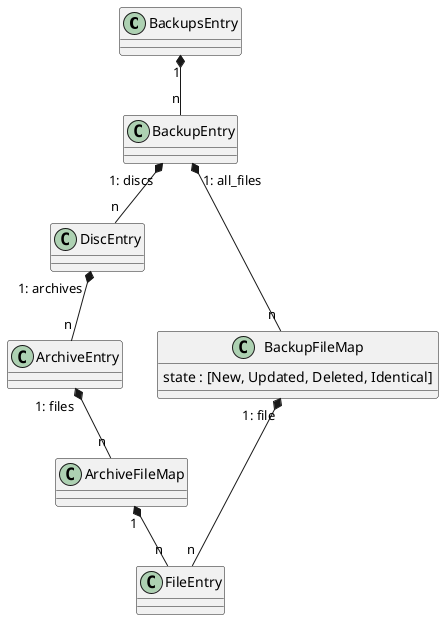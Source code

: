 @startuml

BackupsEntry  "1" *-- "n" BackupEntry
BackupEntry "1: discs" *-- "n" DiscEntry
DiscEntry "1: archives" *-- "n" ArchiveEntry

ArchiveEntry "1: files" *-- "n" ArchiveFileMap
ArchiveFileMap "1" *-- "n" FileEntry

BackupEntry "1: all_files" *-- "n" BackupFileMap
BackupFileMap "1: file" *-- "n" FileEntry

class BackupFileMap {
    state : [New, Updated, Deleted, Identical]
}

@enduml